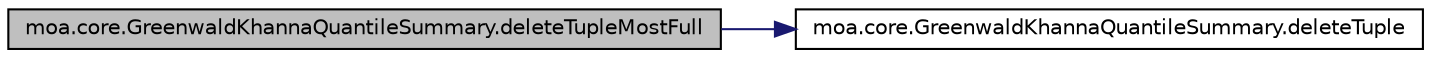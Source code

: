digraph G
{
  edge [fontname="Helvetica",fontsize="10",labelfontname="Helvetica",labelfontsize="10"];
  node [fontname="Helvetica",fontsize="10",shape=record];
  rankdir=LR;
  Node1 [label="moa.core.GreenwaldKhannaQuantileSummary.deleteTupleMostFull",height=0.2,width=0.4,color="black", fillcolor="grey75", style="filled" fontcolor="black"];
  Node1 -> Node2 [color="midnightblue",fontsize="10",style="solid",fontname="Helvetica"];
  Node2 [label="moa.core.GreenwaldKhannaQuantileSummary.deleteTuple",height=0.2,width=0.4,color="black", fillcolor="white", style="filled",URL="$classmoa_1_1core_1_1GreenwaldKhannaQuantileSummary.html#aa135d38476db2e21ad3d103ad45eba71"];
}
